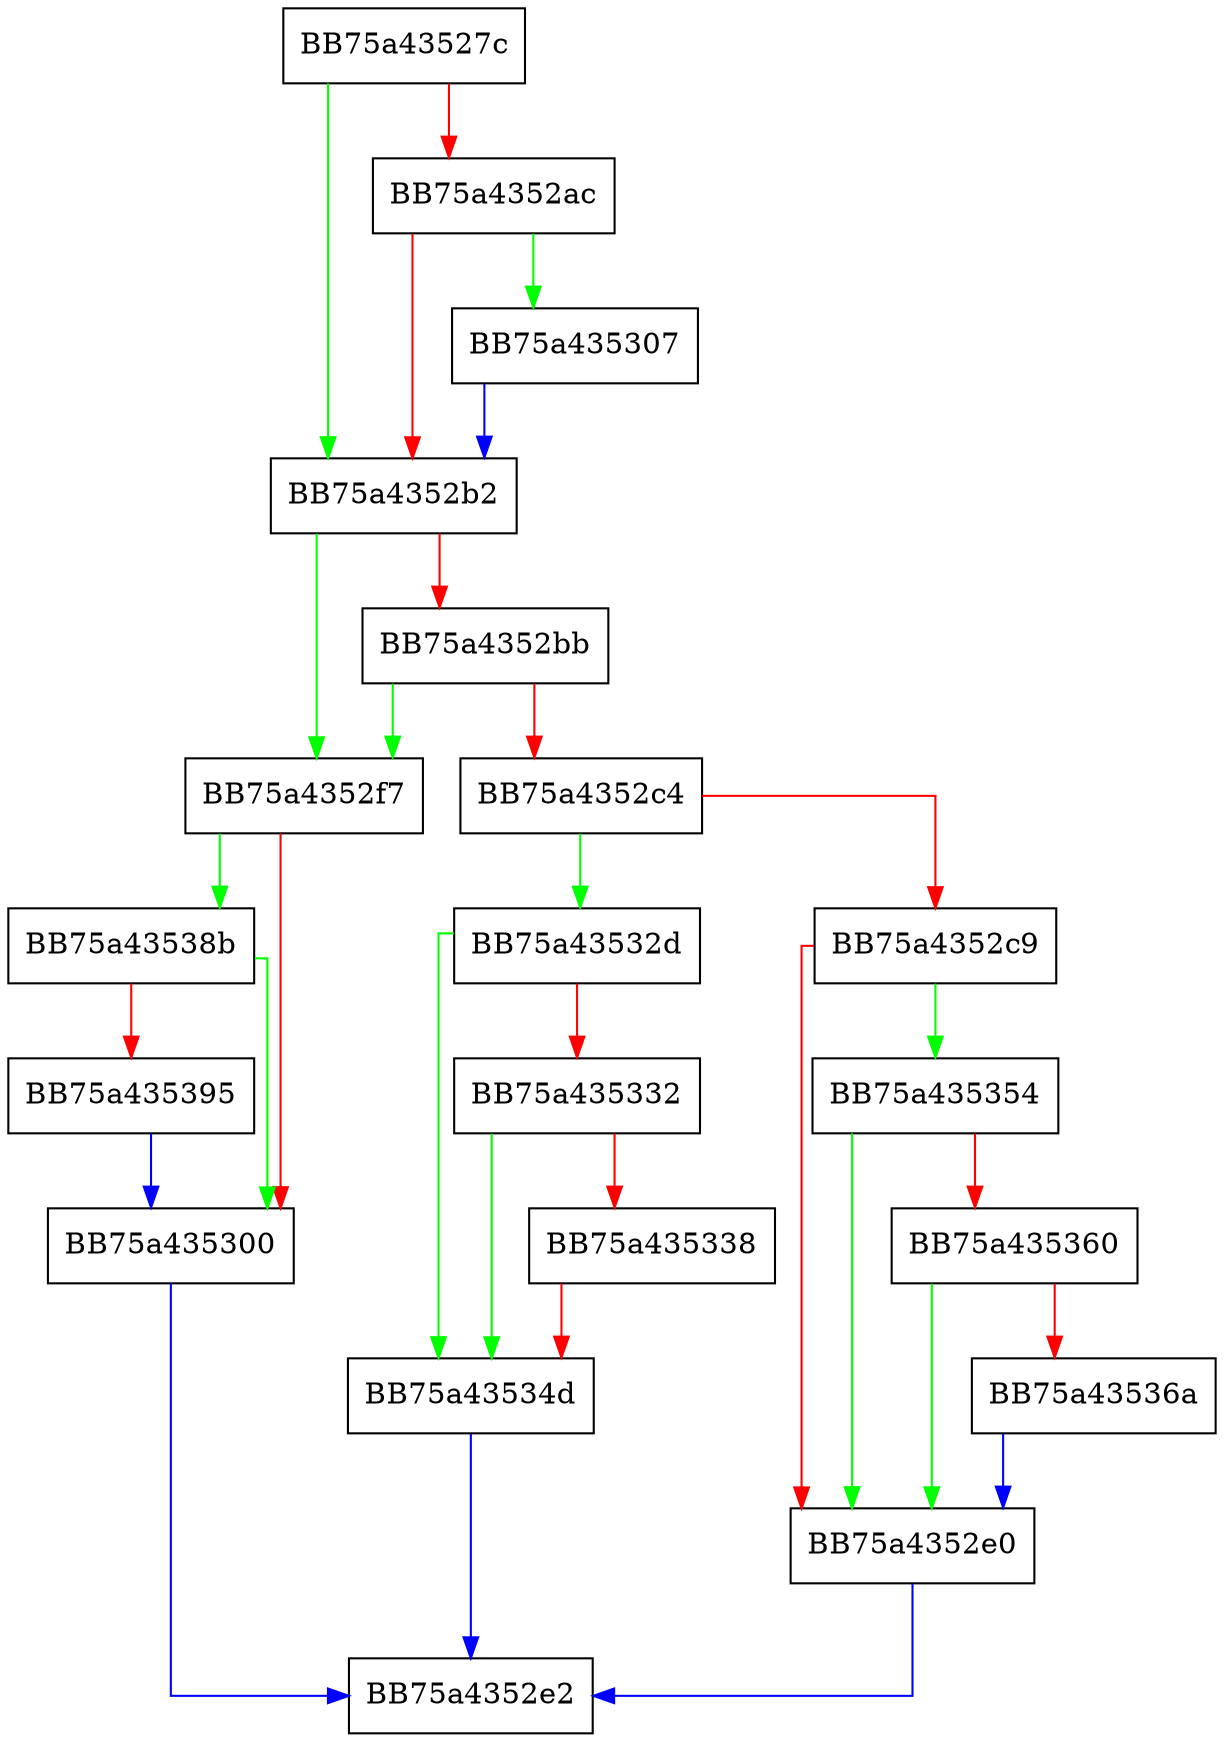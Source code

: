 digraph SetCurrentUser {
  node [shape="box"];
  graph [splines=ortho];
  BB75a43527c -> BB75a4352b2 [color="green"];
  BB75a43527c -> BB75a4352ac [color="red"];
  BB75a4352ac -> BB75a435307 [color="green"];
  BB75a4352ac -> BB75a4352b2 [color="red"];
  BB75a4352b2 -> BB75a4352f7 [color="green"];
  BB75a4352b2 -> BB75a4352bb [color="red"];
  BB75a4352bb -> BB75a4352f7 [color="green"];
  BB75a4352bb -> BB75a4352c4 [color="red"];
  BB75a4352c4 -> BB75a43532d [color="green"];
  BB75a4352c4 -> BB75a4352c9 [color="red"];
  BB75a4352c9 -> BB75a435354 [color="green"];
  BB75a4352c9 -> BB75a4352e0 [color="red"];
  BB75a4352e0 -> BB75a4352e2 [color="blue"];
  BB75a4352f7 -> BB75a43538b [color="green"];
  BB75a4352f7 -> BB75a435300 [color="red"];
  BB75a435300 -> BB75a4352e2 [color="blue"];
  BB75a435307 -> BB75a4352b2 [color="blue"];
  BB75a43532d -> BB75a43534d [color="green"];
  BB75a43532d -> BB75a435332 [color="red"];
  BB75a435332 -> BB75a43534d [color="green"];
  BB75a435332 -> BB75a435338 [color="red"];
  BB75a435338 -> BB75a43534d [color="red"];
  BB75a43534d -> BB75a4352e2 [color="blue"];
  BB75a435354 -> BB75a4352e0 [color="green"];
  BB75a435354 -> BB75a435360 [color="red"];
  BB75a435360 -> BB75a4352e0 [color="green"];
  BB75a435360 -> BB75a43536a [color="red"];
  BB75a43536a -> BB75a4352e0 [color="blue"];
  BB75a43538b -> BB75a435300 [color="green"];
  BB75a43538b -> BB75a435395 [color="red"];
  BB75a435395 -> BB75a435300 [color="blue"];
}